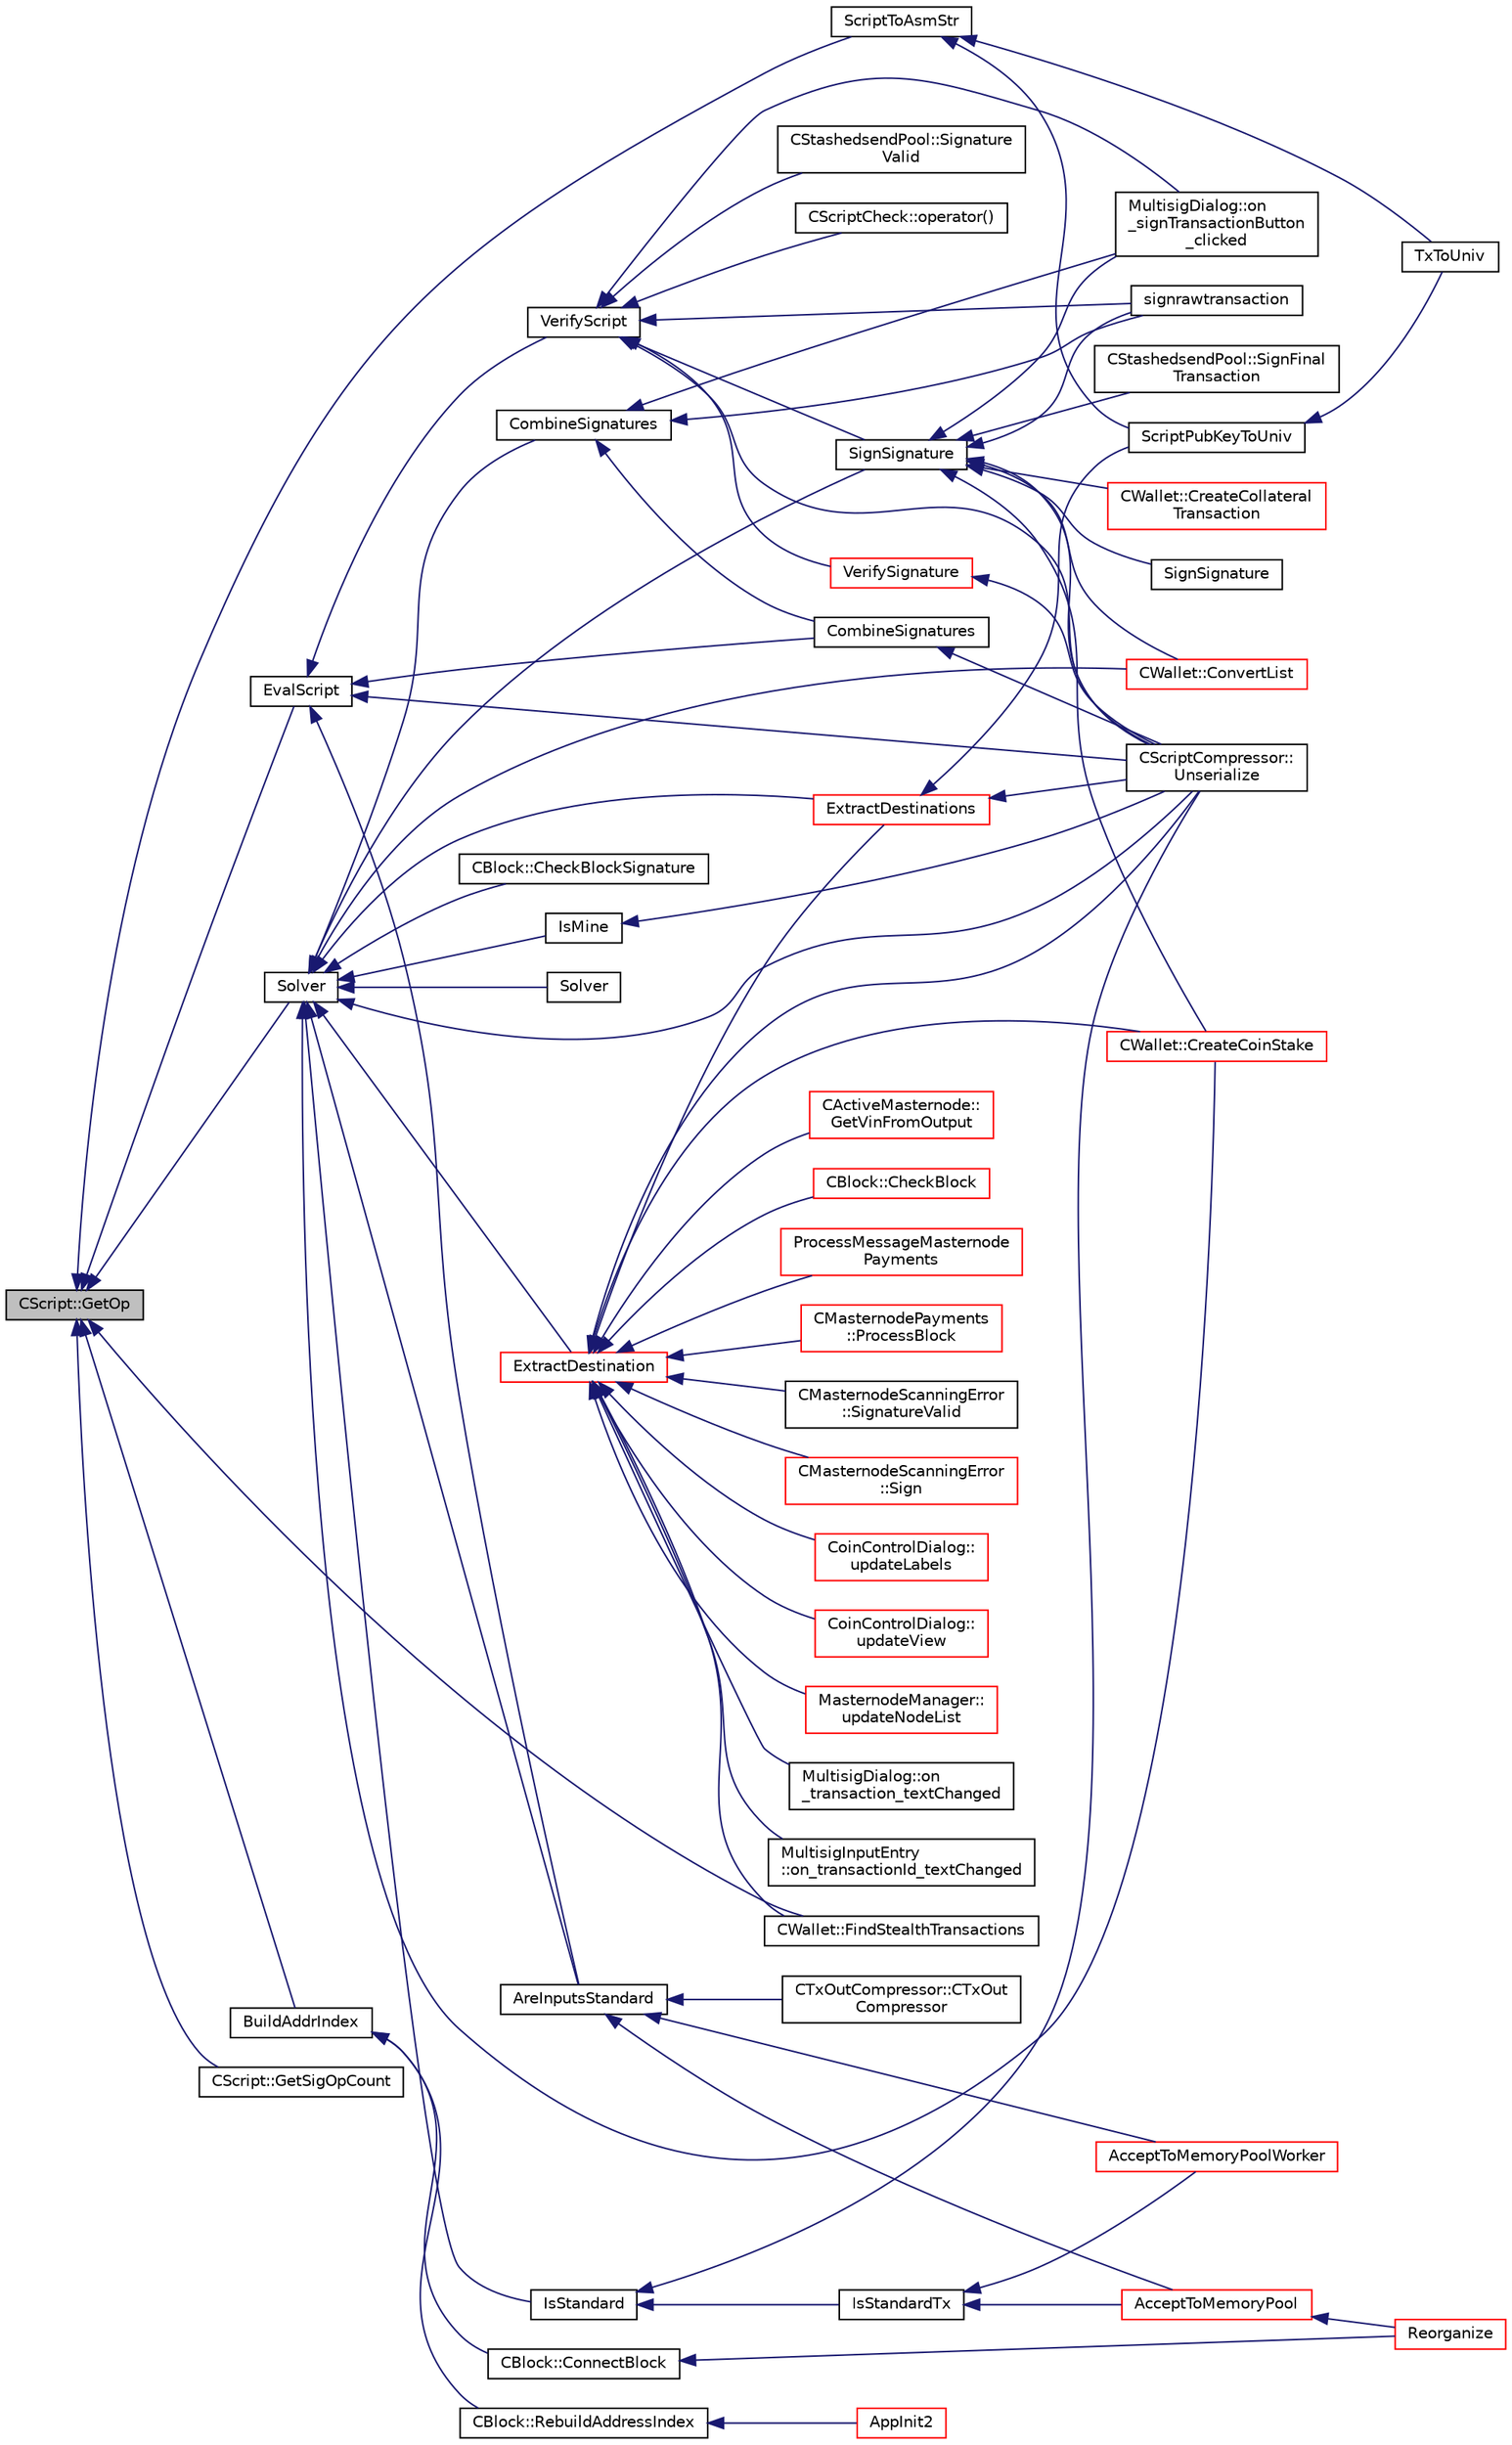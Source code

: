 digraph "CScript::GetOp"
{
  edge [fontname="Helvetica",fontsize="10",labelfontname="Helvetica",labelfontsize="10"];
  node [fontname="Helvetica",fontsize="10",shape=record];
  rankdir="LR";
  Node638 [label="CScript::GetOp",height=0.2,width=0.4,color="black", fillcolor="grey75", style="filled", fontcolor="black"];
  Node638 -> Node639 [dir="back",color="midnightblue",fontsize="10",style="solid",fontname="Helvetica"];
  Node639 [label="ScriptToAsmStr",height=0.2,width=0.4,color="black", fillcolor="white", style="filled",URL="$d5/d2e/core__write_8cpp.html#a97f55ea967c54b81091af210145b128b",tooltip="Create the assembly string representation of a CScript object. "];
  Node639 -> Node640 [dir="back",color="midnightblue",fontsize="10",style="solid",fontname="Helvetica"];
  Node640 [label="ScriptPubKeyToUniv",height=0.2,width=0.4,color="black", fillcolor="white", style="filled",URL="$d5/d2e/core__write_8cpp.html#a4a51bf7268adbdcd58e7af445ea4db61"];
  Node640 -> Node641 [dir="back",color="midnightblue",fontsize="10",style="solid",fontname="Helvetica"];
  Node641 [label="TxToUniv",height=0.2,width=0.4,color="black", fillcolor="white", style="filled",URL="$d5/d2e/core__write_8cpp.html#aeb901ca565e3df0e3bc0c9863ad8f53a"];
  Node639 -> Node641 [dir="back",color="midnightblue",fontsize="10",style="solid",fontname="Helvetica"];
  Node638 -> Node642 [dir="back",color="midnightblue",fontsize="10",style="solid",fontname="Helvetica"];
  Node642 [label="BuildAddrIndex",height=0.2,width=0.4,color="black", fillcolor="white", style="filled",URL="$df/d0a/main_8cpp.html#a78229c3d232aac48860913a06f0173fb"];
  Node642 -> Node643 [dir="back",color="midnightblue",fontsize="10",style="solid",fontname="Helvetica"];
  Node643 [label="CBlock::RebuildAddressIndex",height=0.2,width=0.4,color="black", fillcolor="white", style="filled",URL="$d3/d51/class_c_block.html#aea2c77ad84cd7909720f75a0c3f7ddc2"];
  Node643 -> Node644 [dir="back",color="midnightblue",fontsize="10",style="solid",fontname="Helvetica"];
  Node644 [label="AppInit2",height=0.2,width=0.4,color="red", fillcolor="white", style="filled",URL="$d8/dc0/init_8h.html#a1a4c1bfbf6ba1db77e988b89b9cadfd3",tooltip="Initialize ion. "];
  Node642 -> Node648 [dir="back",color="midnightblue",fontsize="10",style="solid",fontname="Helvetica"];
  Node648 [label="CBlock::ConnectBlock",height=0.2,width=0.4,color="black", fillcolor="white", style="filled",URL="$d3/d51/class_c_block.html#a1ae149d97c7b7eadf48f5cea934b6217"];
  Node648 -> Node649 [dir="back",color="midnightblue",fontsize="10",style="solid",fontname="Helvetica"];
  Node649 [label="Reorganize",height=0.2,width=0.4,color="red", fillcolor="white", style="filled",URL="$df/d0a/main_8cpp.html#ad8e09920f5a3ce2670c5efa26ef65227"];
  Node638 -> Node654 [dir="back",color="midnightblue",fontsize="10",style="solid",fontname="Helvetica"];
  Node654 [label="EvalScript",height=0.2,width=0.4,color="black", fillcolor="white", style="filled",URL="$de/d7f/script_8h.html#a7f55c113b0164f50f214d94996b6b02a"];
  Node654 -> Node655 [dir="back",color="midnightblue",fontsize="10",style="solid",fontname="Helvetica"];
  Node655 [label="AreInputsStandard",height=0.2,width=0.4,color="black", fillcolor="white", style="filled",URL="$d4/dbf/main_8h.html#a29901e539b487e09c90ff90c7560bd9d",tooltip="Check for standard transaction types. "];
  Node655 -> Node656 [dir="back",color="midnightblue",fontsize="10",style="solid",fontname="Helvetica"];
  Node656 [label="AcceptToMemoryPool",height=0.2,width=0.4,color="red", fillcolor="white", style="filled",URL="$d4/dbf/main_8h.html#addea0e425b693b4c1be712c3ead94568",tooltip="(try to) add transaction to memory pool "];
  Node656 -> Node649 [dir="back",color="midnightblue",fontsize="10",style="solid",fontname="Helvetica"];
  Node655 -> Node729 [dir="back",color="midnightblue",fontsize="10",style="solid",fontname="Helvetica"];
  Node729 [label="CTxOutCompressor::CTxOut\lCompressor",height=0.2,width=0.4,color="black", fillcolor="white", style="filled",URL="$d9/d8d/class_c_tx_out_compressor.html#a38ef1033989cd003de65598620d15cea"];
  Node655 -> Node730 [dir="back",color="midnightblue",fontsize="10",style="solid",fontname="Helvetica"];
  Node730 [label="AcceptToMemoryPoolWorker",height=0.2,width=0.4,color="red", fillcolor="white", style="filled",URL="$dd/d7d/validation_8cpp.html#a274b0623037c72315662a07ecf760176"];
  Node654 -> Node741 [dir="back",color="midnightblue",fontsize="10",style="solid",fontname="Helvetica"];
  Node741 [label="VerifyScript",height=0.2,width=0.4,color="black", fillcolor="white", style="filled",URL="$de/d7f/script_8h.html#a995f521b6ca4a8bfbd02d4cfe226feb6"];
  Node741 -> Node742 [dir="back",color="midnightblue",fontsize="10",style="solid",fontname="Helvetica"];
  Node742 [label="MultisigDialog::on\l_signTransactionButton\l_clicked",height=0.2,width=0.4,color="black", fillcolor="white", style="filled",URL="$d4/df4/class_multisig_dialog.html#ad277ce76887dfbbec511486d3c1d2bc4"];
  Node741 -> Node743 [dir="back",color="midnightblue",fontsize="10",style="solid",fontname="Helvetica"];
  Node743 [label="signrawtransaction",height=0.2,width=0.4,color="black", fillcolor="white", style="filled",URL="$dc/da8/rpcrawtransaction_8cpp.html#aa0d151e35c0ad5ec82df451a833aeadb"];
  Node741 -> Node744 [dir="back",color="midnightblue",fontsize="10",style="solid",fontname="Helvetica"];
  Node744 [label="SignSignature",height=0.2,width=0.4,color="black", fillcolor="white", style="filled",URL="$de/d7f/script_8h.html#aca7dc730fd42e706b2c912ba32b65a36"];
  Node744 -> Node742 [dir="back",color="midnightblue",fontsize="10",style="solid",fontname="Helvetica"];
  Node744 -> Node743 [dir="back",color="midnightblue",fontsize="10",style="solid",fontname="Helvetica"];
  Node744 -> Node745 [dir="back",color="midnightblue",fontsize="10",style="solid",fontname="Helvetica"];
  Node745 [label="SignSignature",height=0.2,width=0.4,color="black", fillcolor="white", style="filled",URL="$de/d7f/script_8h.html#a3aef640e90fdb0fa95a8e2cda0cf6c22"];
  Node744 -> Node746 [dir="back",color="midnightblue",fontsize="10",style="solid",fontname="Helvetica"];
  Node746 [label="CScriptCompressor::\lUnserialize",height=0.2,width=0.4,color="black", fillcolor="white", style="filled",URL="$d3/dfb/class_c_script_compressor.html#a016fa6e3d2735d95fcf773271da073d5"];
  Node744 -> Node747 [dir="back",color="midnightblue",fontsize="10",style="solid",fontname="Helvetica"];
  Node747 [label="CStashedsendPool::SignFinal\lTransaction",height=0.2,width=0.4,color="black", fillcolor="white", style="filled",URL="$dd/d8a/class_c_stashedsend_pool.html#aa4e76a2c5ccd3fedef74f5e0b12c87f1",tooltip="As a client, check and sign the final transaction. "];
  Node744 -> Node748 [dir="back",color="midnightblue",fontsize="10",style="solid",fontname="Helvetica"];
  Node748 [label="CWallet::CreateCollateral\lTransaction",height=0.2,width=0.4,color="red", fillcolor="white", style="filled",URL="$d2/de5/class_c_wallet.html#a3efb1d87b0d5cb916f7289b72a38744d"];
  Node744 -> Node754 [dir="back",color="midnightblue",fontsize="10",style="solid",fontname="Helvetica"];
  Node754 [label="CWallet::ConvertList",height=0.2,width=0.4,color="red", fillcolor="white", style="filled",URL="$d2/de5/class_c_wallet.html#adbc8cbc5a39e04446f4277487405c06b"];
  Node744 -> Node755 [dir="back",color="midnightblue",fontsize="10",style="solid",fontname="Helvetica"];
  Node755 [label="CWallet::CreateCoinStake",height=0.2,width=0.4,color="red", fillcolor="white", style="filled",URL="$d2/de5/class_c_wallet.html#a644df129468440aa36f49ca3716a3c19"];
  Node741 -> Node766 [dir="back",color="midnightblue",fontsize="10",style="solid",fontname="Helvetica"];
  Node766 [label="VerifySignature",height=0.2,width=0.4,color="red", fillcolor="white", style="filled",URL="$de/d7f/script_8h.html#a3bebacccf5ed6d80e80889b65830f893"];
  Node766 -> Node746 [dir="back",color="midnightblue",fontsize="10",style="solid",fontname="Helvetica"];
  Node741 -> Node746 [dir="back",color="midnightblue",fontsize="10",style="solid",fontname="Helvetica"];
  Node741 -> Node804 [dir="back",color="midnightblue",fontsize="10",style="solid",fontname="Helvetica"];
  Node804 [label="CStashedsendPool::Signature\lValid",height=0.2,width=0.4,color="black", fillcolor="white", style="filled",URL="$dd/d8a/class_c_stashedsend_pool.html#aac0148eb0e63ce636545a18522f7f59b",tooltip="Check to make sure a signature matches an input in the pool. "];
  Node741 -> Node805 [dir="back",color="midnightblue",fontsize="10",style="solid",fontname="Helvetica"];
  Node805 [label="CScriptCheck::operator()",height=0.2,width=0.4,color="black", fillcolor="white", style="filled",URL="$df/d12/class_c_script_check.html#a108d4c713338308be3867ed4e65b80c5"];
  Node654 -> Node806 [dir="back",color="midnightblue",fontsize="10",style="solid",fontname="Helvetica"];
  Node806 [label="CombineSignatures",height=0.2,width=0.4,color="black", fillcolor="white", style="filled",URL="$de/d7f/script_8h.html#af2e061fe8f5ec7708f28db4628ff5c10"];
  Node806 -> Node746 [dir="back",color="midnightblue",fontsize="10",style="solid",fontname="Helvetica"];
  Node654 -> Node746 [dir="back",color="midnightblue",fontsize="10",style="solid",fontname="Helvetica"];
  Node638 -> Node807 [dir="back",color="midnightblue",fontsize="10",style="solid",fontname="Helvetica"];
  Node807 [label="Solver",height=0.2,width=0.4,color="black", fillcolor="white", style="filled",URL="$de/d7f/script_8h.html#a81899059ee66f695aaf96a07d5e2ebdc"];
  Node807 -> Node655 [dir="back",color="midnightblue",fontsize="10",style="solid",fontname="Helvetica"];
  Node807 -> Node808 [dir="back",color="midnightblue",fontsize="10",style="solid",fontname="Helvetica"];
  Node808 [label="CBlock::CheckBlockSignature",height=0.2,width=0.4,color="black", fillcolor="white", style="filled",URL="$d3/d51/class_c_block.html#a2ff0deeda85c23cde1a78365d6fc6c2c"];
  Node807 -> Node744 [dir="back",color="midnightblue",fontsize="10",style="solid",fontname="Helvetica"];
  Node807 -> Node809 [dir="back",color="midnightblue",fontsize="10",style="solid",fontname="Helvetica"];
  Node809 [label="Solver",height=0.2,width=0.4,color="black", fillcolor="white", style="filled",URL="$de/d7f/script_8h.html#a8e31b29d5a654a570c493f7aa9c3abd9"];
  Node807 -> Node810 [dir="back",color="midnightblue",fontsize="10",style="solid",fontname="Helvetica"];
  Node810 [label="IsStandard",height=0.2,width=0.4,color="black", fillcolor="white", style="filled",URL="$de/d7f/script_8h.html#abb2b48ecfd43dcb01e25d9d4c333a340"];
  Node810 -> Node811 [dir="back",color="midnightblue",fontsize="10",style="solid",fontname="Helvetica"];
  Node811 [label="IsStandardTx",height=0.2,width=0.4,color="black", fillcolor="white", style="filled",URL="$df/d0a/main_8cpp.html#acd163a09d0e4384ebe85dead57730dd7"];
  Node811 -> Node656 [dir="back",color="midnightblue",fontsize="10",style="solid",fontname="Helvetica"];
  Node811 -> Node730 [dir="back",color="midnightblue",fontsize="10",style="solid",fontname="Helvetica"];
  Node810 -> Node746 [dir="back",color="midnightblue",fontsize="10",style="solid",fontname="Helvetica"];
  Node807 -> Node812 [dir="back",color="midnightblue",fontsize="10",style="solid",fontname="Helvetica"];
  Node812 [label="IsMine",height=0.2,width=0.4,color="black", fillcolor="white", style="filled",URL="$de/d7f/script_8h.html#ae1531a999ac1bfa59d70cfc984f1266b"];
  Node812 -> Node746 [dir="back",color="midnightblue",fontsize="10",style="solid",fontname="Helvetica"];
  Node807 -> Node813 [dir="back",color="midnightblue",fontsize="10",style="solid",fontname="Helvetica"];
  Node813 [label="ExtractDestination",height=0.2,width=0.4,color="red", fillcolor="white", style="filled",URL="$de/d7f/script_8h.html#a951f7e601746ae076afdf3169ecca2fc"];
  Node813 -> Node814 [dir="back",color="midnightblue",fontsize="10",style="solid",fontname="Helvetica"];
  Node814 [label="CActiveMasternode::\lGetVinFromOutput",height=0.2,width=0.4,color="red", fillcolor="white", style="filled",URL="$d9/d29/class_c_active_masternode.html#abc2ae1e24001f80ace4bbea2b6453944"];
  Node813 -> Node818 [dir="back",color="midnightblue",fontsize="10",style="solid",fontname="Helvetica"];
  Node818 [label="CBlock::CheckBlock",height=0.2,width=0.4,color="red", fillcolor="white", style="filled",URL="$d3/d51/class_c_block.html#a423d19b5a2bf03e26cd412976df3ab20"];
  Node813 -> Node819 [dir="back",color="midnightblue",fontsize="10",style="solid",fontname="Helvetica"];
  Node819 [label="ProcessMessageMasternode\lPayments",height=0.2,width=0.4,color="red", fillcolor="white", style="filled",URL="$dc/d20/masternode-payments_8h.html#a8c28fb440d8031543d1de309e34c40f2"];
  Node813 -> Node770 [dir="back",color="midnightblue",fontsize="10",style="solid",fontname="Helvetica"];
  Node770 [label="CMasternodePayments\l::ProcessBlock",height=0.2,width=0.4,color="red", fillcolor="white", style="filled",URL="$dc/d9a/class_c_masternode_payments.html#aa23dfbc148f10f601e9771bfcffea441"];
  Node813 -> Node820 [dir="back",color="midnightblue",fontsize="10",style="solid",fontname="Helvetica"];
  Node820 [label="CMasternodeScanningError\l::SignatureValid",height=0.2,width=0.4,color="black", fillcolor="white", style="filled",URL="$d0/de7/class_c_masternode_scanning_error.html#ae90fca573f70f7faa4c9f3a5db145f36"];
  Node813 -> Node821 [dir="back",color="midnightblue",fontsize="10",style="solid",fontname="Helvetica"];
  Node821 [label="CMasternodeScanningError\l::Sign",height=0.2,width=0.4,color="red", fillcolor="white", style="filled",URL="$d0/de7/class_c_masternode_scanning_error.html#afdc8ec9b08767cdf3c6a6cc819af7d09"];
  Node813 -> Node822 [dir="back",color="midnightblue",fontsize="10",style="solid",fontname="Helvetica"];
  Node822 [label="CoinControlDialog::\lupdateLabels",height=0.2,width=0.4,color="red", fillcolor="white", style="filled",URL="$dd/dfb/class_coin_control_dialog.html#a4fc60e89b097952ff22dc0f9c58c87d9"];
  Node813 -> Node846 [dir="back",color="midnightblue",fontsize="10",style="solid",fontname="Helvetica"];
  Node846 [label="CoinControlDialog::\lupdateView",height=0.2,width=0.4,color="red", fillcolor="white", style="filled",URL="$dd/dfb/class_coin_control_dialog.html#aadea33050e5c1efd5eae8d2fcfa721f9"];
  Node813 -> Node664 [dir="back",color="midnightblue",fontsize="10",style="solid",fontname="Helvetica"];
  Node664 [label="MasternodeManager::\lupdateNodeList",height=0.2,width=0.4,color="red", fillcolor="white", style="filled",URL="$d9/d70/class_masternode_manager.html#a5485a8bd6ccf673027165cc1207dfae9"];
  Node813 -> Node849 [dir="back",color="midnightblue",fontsize="10",style="solid",fontname="Helvetica"];
  Node849 [label="MultisigDialog::on\l_transaction_textChanged",height=0.2,width=0.4,color="black", fillcolor="white", style="filled",URL="$d4/df4/class_multisig_dialog.html#a2412fa91c5e7ef51c229aa36388c0960"];
  Node813 -> Node850 [dir="back",color="midnightblue",fontsize="10",style="solid",fontname="Helvetica"];
  Node850 [label="MultisigInputEntry\l::on_transactionId_textChanged",height=0.2,width=0.4,color="black", fillcolor="white", style="filled",URL="$d9/d3d/class_multisig_input_entry.html#a1cb42a240e71f999f06fbf7e4ffbc982"];
  Node813 -> Node861 [dir="back",color="midnightblue",fontsize="10",style="solid",fontname="Helvetica"];
  Node861 [label="ExtractDestinations",height=0.2,width=0.4,color="red", fillcolor="white", style="filled",URL="$de/d7f/script_8h.html#a49e36ddce090cc66aba405c0755c8be7"];
  Node861 -> Node640 [dir="back",color="midnightblue",fontsize="10",style="solid",fontname="Helvetica"];
  Node861 -> Node746 [dir="back",color="midnightblue",fontsize="10",style="solid",fontname="Helvetica"];
  Node813 -> Node746 [dir="back",color="midnightblue",fontsize="10",style="solid",fontname="Helvetica"];
  Node813 -> Node880 [dir="back",color="midnightblue",fontsize="10",style="solid",fontname="Helvetica"];
  Node880 [label="CWallet::FindStealthTransactions",height=0.2,width=0.4,color="black", fillcolor="white", style="filled",URL="$d2/de5/class_c_wallet.html#a5d0e2025dc7a87a0406be272b80509ee"];
  Node813 -> Node755 [dir="back",color="midnightblue",fontsize="10",style="solid",fontname="Helvetica"];
  Node807 -> Node861 [dir="back",color="midnightblue",fontsize="10",style="solid",fontname="Helvetica"];
  Node807 -> Node884 [dir="back",color="midnightblue",fontsize="10",style="solid",fontname="Helvetica"];
  Node884 [label="CombineSignatures",height=0.2,width=0.4,color="black", fillcolor="white", style="filled",URL="$dd/d0f/script_8cpp.html#a79ba74edb86e8e00eef84202dd5dea43"];
  Node884 -> Node742 [dir="back",color="midnightblue",fontsize="10",style="solid",fontname="Helvetica"];
  Node884 -> Node743 [dir="back",color="midnightblue",fontsize="10",style="solid",fontname="Helvetica"];
  Node884 -> Node806 [dir="back",color="midnightblue",fontsize="10",style="solid",fontname="Helvetica"];
  Node807 -> Node746 [dir="back",color="midnightblue",fontsize="10",style="solid",fontname="Helvetica"];
  Node807 -> Node754 [dir="back",color="midnightblue",fontsize="10",style="solid",fontname="Helvetica"];
  Node807 -> Node755 [dir="back",color="midnightblue",fontsize="10",style="solid",fontname="Helvetica"];
  Node638 -> Node885 [dir="back",color="midnightblue",fontsize="10",style="solid",fontname="Helvetica"];
  Node885 [label="CScript::GetSigOpCount",height=0.2,width=0.4,color="black", fillcolor="white", style="filled",URL="$d9/d4b/class_c_script.html#ab2fc38465955bb6688d204036633ee85"];
  Node638 -> Node880 [dir="back",color="midnightblue",fontsize="10",style="solid",fontname="Helvetica"];
}
